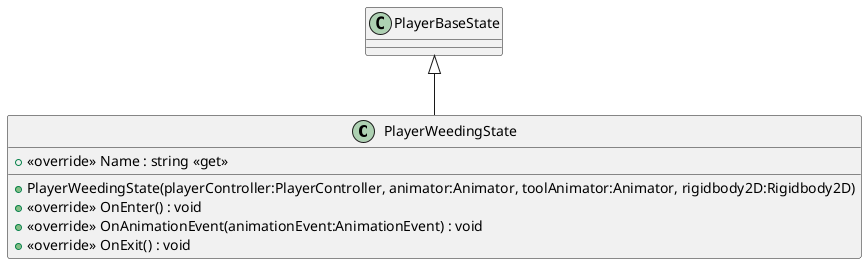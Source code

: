 @startuml
class PlayerWeedingState {
    + <<override>> Name : string <<get>>
    + PlayerWeedingState(playerController:PlayerController, animator:Animator, toolAnimator:Animator, rigidbody2D:Rigidbody2D)
    + <<override>> OnEnter() : void
    + <<override>> OnAnimationEvent(animationEvent:AnimationEvent) : void
    + <<override>> OnExit() : void
}
PlayerBaseState <|-- PlayerWeedingState
@enduml
